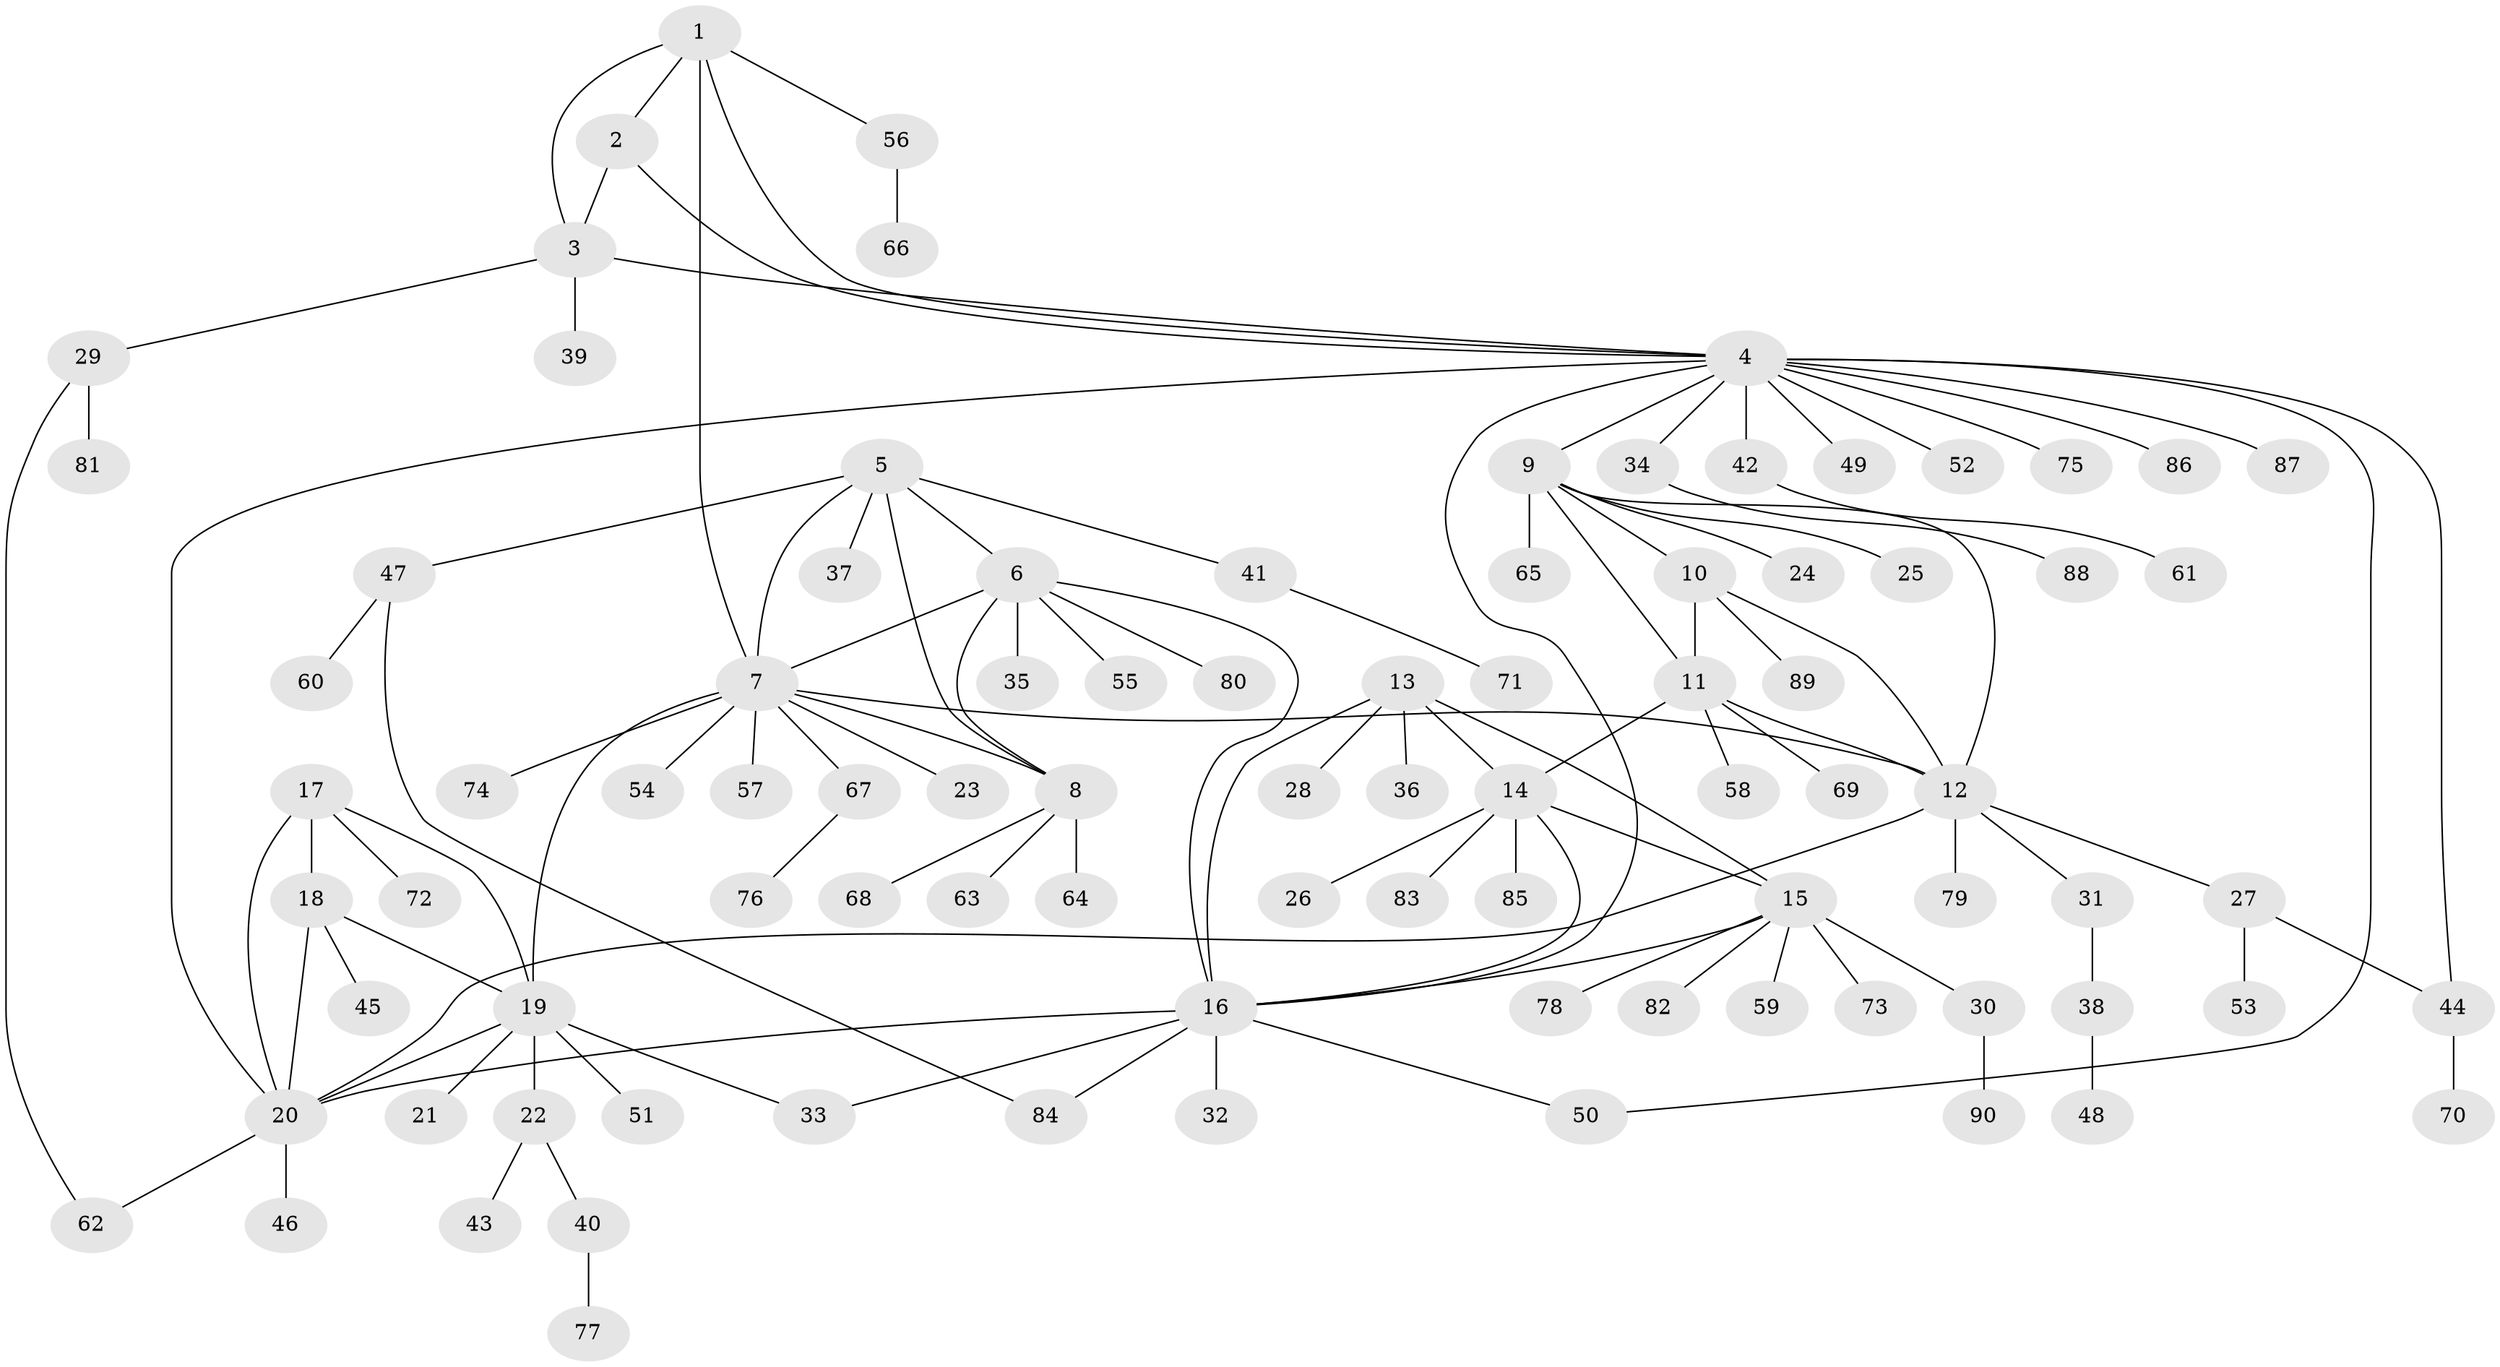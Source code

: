 // Generated by graph-tools (version 1.1) at 2025/50/03/09/25 03:50:37]
// undirected, 90 vertices, 115 edges
graph export_dot {
graph [start="1"]
  node [color=gray90,style=filled];
  1;
  2;
  3;
  4;
  5;
  6;
  7;
  8;
  9;
  10;
  11;
  12;
  13;
  14;
  15;
  16;
  17;
  18;
  19;
  20;
  21;
  22;
  23;
  24;
  25;
  26;
  27;
  28;
  29;
  30;
  31;
  32;
  33;
  34;
  35;
  36;
  37;
  38;
  39;
  40;
  41;
  42;
  43;
  44;
  45;
  46;
  47;
  48;
  49;
  50;
  51;
  52;
  53;
  54;
  55;
  56;
  57;
  58;
  59;
  60;
  61;
  62;
  63;
  64;
  65;
  66;
  67;
  68;
  69;
  70;
  71;
  72;
  73;
  74;
  75;
  76;
  77;
  78;
  79;
  80;
  81;
  82;
  83;
  84;
  85;
  86;
  87;
  88;
  89;
  90;
  1 -- 2;
  1 -- 3;
  1 -- 4;
  1 -- 7;
  1 -- 56;
  2 -- 3;
  2 -- 4;
  3 -- 4;
  3 -- 29;
  3 -- 39;
  4 -- 9;
  4 -- 16;
  4 -- 20;
  4 -- 34;
  4 -- 42;
  4 -- 44;
  4 -- 49;
  4 -- 50;
  4 -- 52;
  4 -- 75;
  4 -- 86;
  4 -- 87;
  5 -- 6;
  5 -- 7;
  5 -- 8;
  5 -- 37;
  5 -- 41;
  5 -- 47;
  6 -- 7;
  6 -- 8;
  6 -- 16;
  6 -- 35;
  6 -- 55;
  6 -- 80;
  7 -- 8;
  7 -- 12;
  7 -- 19;
  7 -- 23;
  7 -- 54;
  7 -- 57;
  7 -- 67;
  7 -- 74;
  8 -- 63;
  8 -- 64;
  8 -- 68;
  9 -- 10;
  9 -- 11;
  9 -- 12;
  9 -- 24;
  9 -- 25;
  9 -- 65;
  10 -- 11;
  10 -- 12;
  10 -- 89;
  11 -- 12;
  11 -- 14;
  11 -- 58;
  11 -- 69;
  12 -- 20;
  12 -- 27;
  12 -- 31;
  12 -- 79;
  13 -- 14;
  13 -- 15;
  13 -- 16;
  13 -- 28;
  13 -- 36;
  14 -- 15;
  14 -- 16;
  14 -- 26;
  14 -- 83;
  14 -- 85;
  15 -- 16;
  15 -- 30;
  15 -- 59;
  15 -- 73;
  15 -- 78;
  15 -- 82;
  16 -- 20;
  16 -- 32;
  16 -- 33;
  16 -- 50;
  16 -- 84;
  17 -- 18;
  17 -- 19;
  17 -- 20;
  17 -- 72;
  18 -- 19;
  18 -- 20;
  18 -- 45;
  19 -- 20;
  19 -- 21;
  19 -- 22;
  19 -- 33;
  19 -- 51;
  20 -- 46;
  20 -- 62;
  22 -- 40;
  22 -- 43;
  27 -- 44;
  27 -- 53;
  29 -- 62;
  29 -- 81;
  30 -- 90;
  31 -- 38;
  34 -- 88;
  38 -- 48;
  40 -- 77;
  41 -- 71;
  42 -- 61;
  44 -- 70;
  47 -- 60;
  47 -- 84;
  56 -- 66;
  67 -- 76;
}
